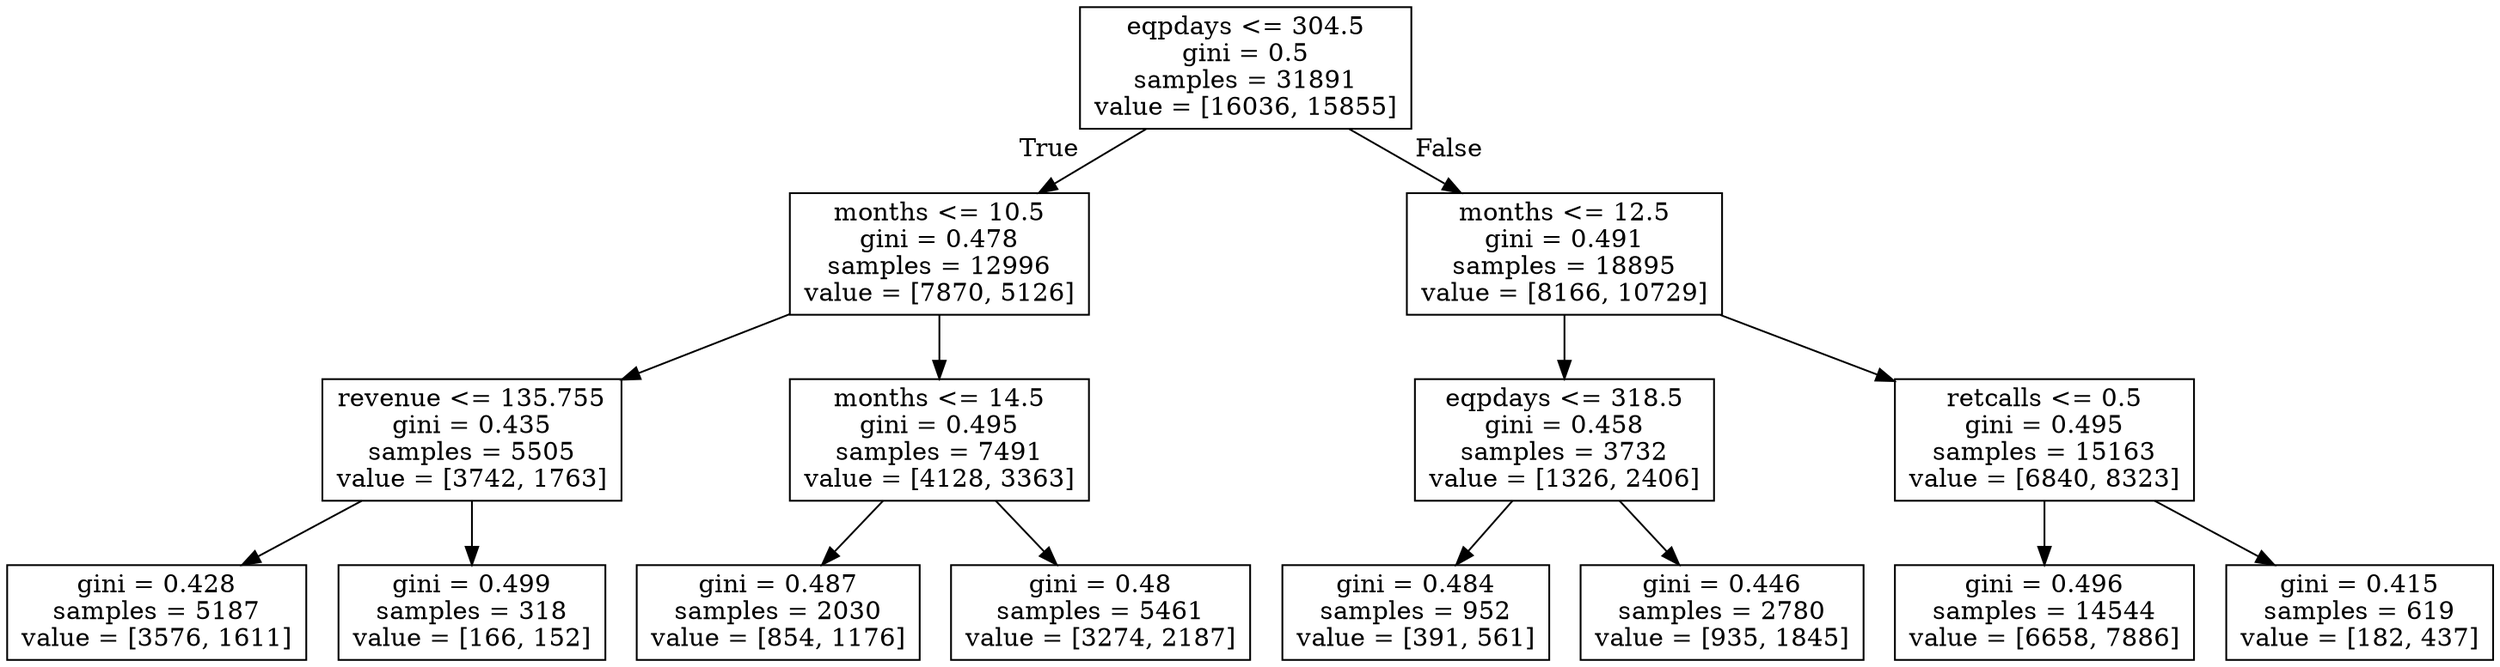 digraph Tree {
node [shape=box] ;
0 [label="eqpdays <= 304.5\ngini = 0.5\nsamples = 31891\nvalue = [16036, 15855]"] ;
1 [label="months <= 10.5\ngini = 0.478\nsamples = 12996\nvalue = [7870, 5126]"] ;
0 -> 1 [labeldistance=2.5, labelangle=45, headlabel="True"] ;
2 [label="revenue <= 135.755\ngini = 0.435\nsamples = 5505\nvalue = [3742, 1763]"] ;
1 -> 2 ;
3 [label="gini = 0.428\nsamples = 5187\nvalue = [3576, 1611]"] ;
2 -> 3 ;
4 [label="gini = 0.499\nsamples = 318\nvalue = [166, 152]"] ;
2 -> 4 ;
5 [label="months <= 14.5\ngini = 0.495\nsamples = 7491\nvalue = [4128, 3363]"] ;
1 -> 5 ;
6 [label="gini = 0.487\nsamples = 2030\nvalue = [854, 1176]"] ;
5 -> 6 ;
7 [label="gini = 0.48\nsamples = 5461\nvalue = [3274, 2187]"] ;
5 -> 7 ;
8 [label="months <= 12.5\ngini = 0.491\nsamples = 18895\nvalue = [8166, 10729]"] ;
0 -> 8 [labeldistance=2.5, labelangle=-45, headlabel="False"] ;
9 [label="eqpdays <= 318.5\ngini = 0.458\nsamples = 3732\nvalue = [1326, 2406]"] ;
8 -> 9 ;
10 [label="gini = 0.484\nsamples = 952\nvalue = [391, 561]"] ;
9 -> 10 ;
11 [label="gini = 0.446\nsamples = 2780\nvalue = [935, 1845]"] ;
9 -> 11 ;
12 [label="retcalls <= 0.5\ngini = 0.495\nsamples = 15163\nvalue = [6840, 8323]"] ;
8 -> 12 ;
13 [label="gini = 0.496\nsamples = 14544\nvalue = [6658, 7886]"] ;
12 -> 13 ;
14 [label="gini = 0.415\nsamples = 619\nvalue = [182, 437]"] ;
12 -> 14 ;
}